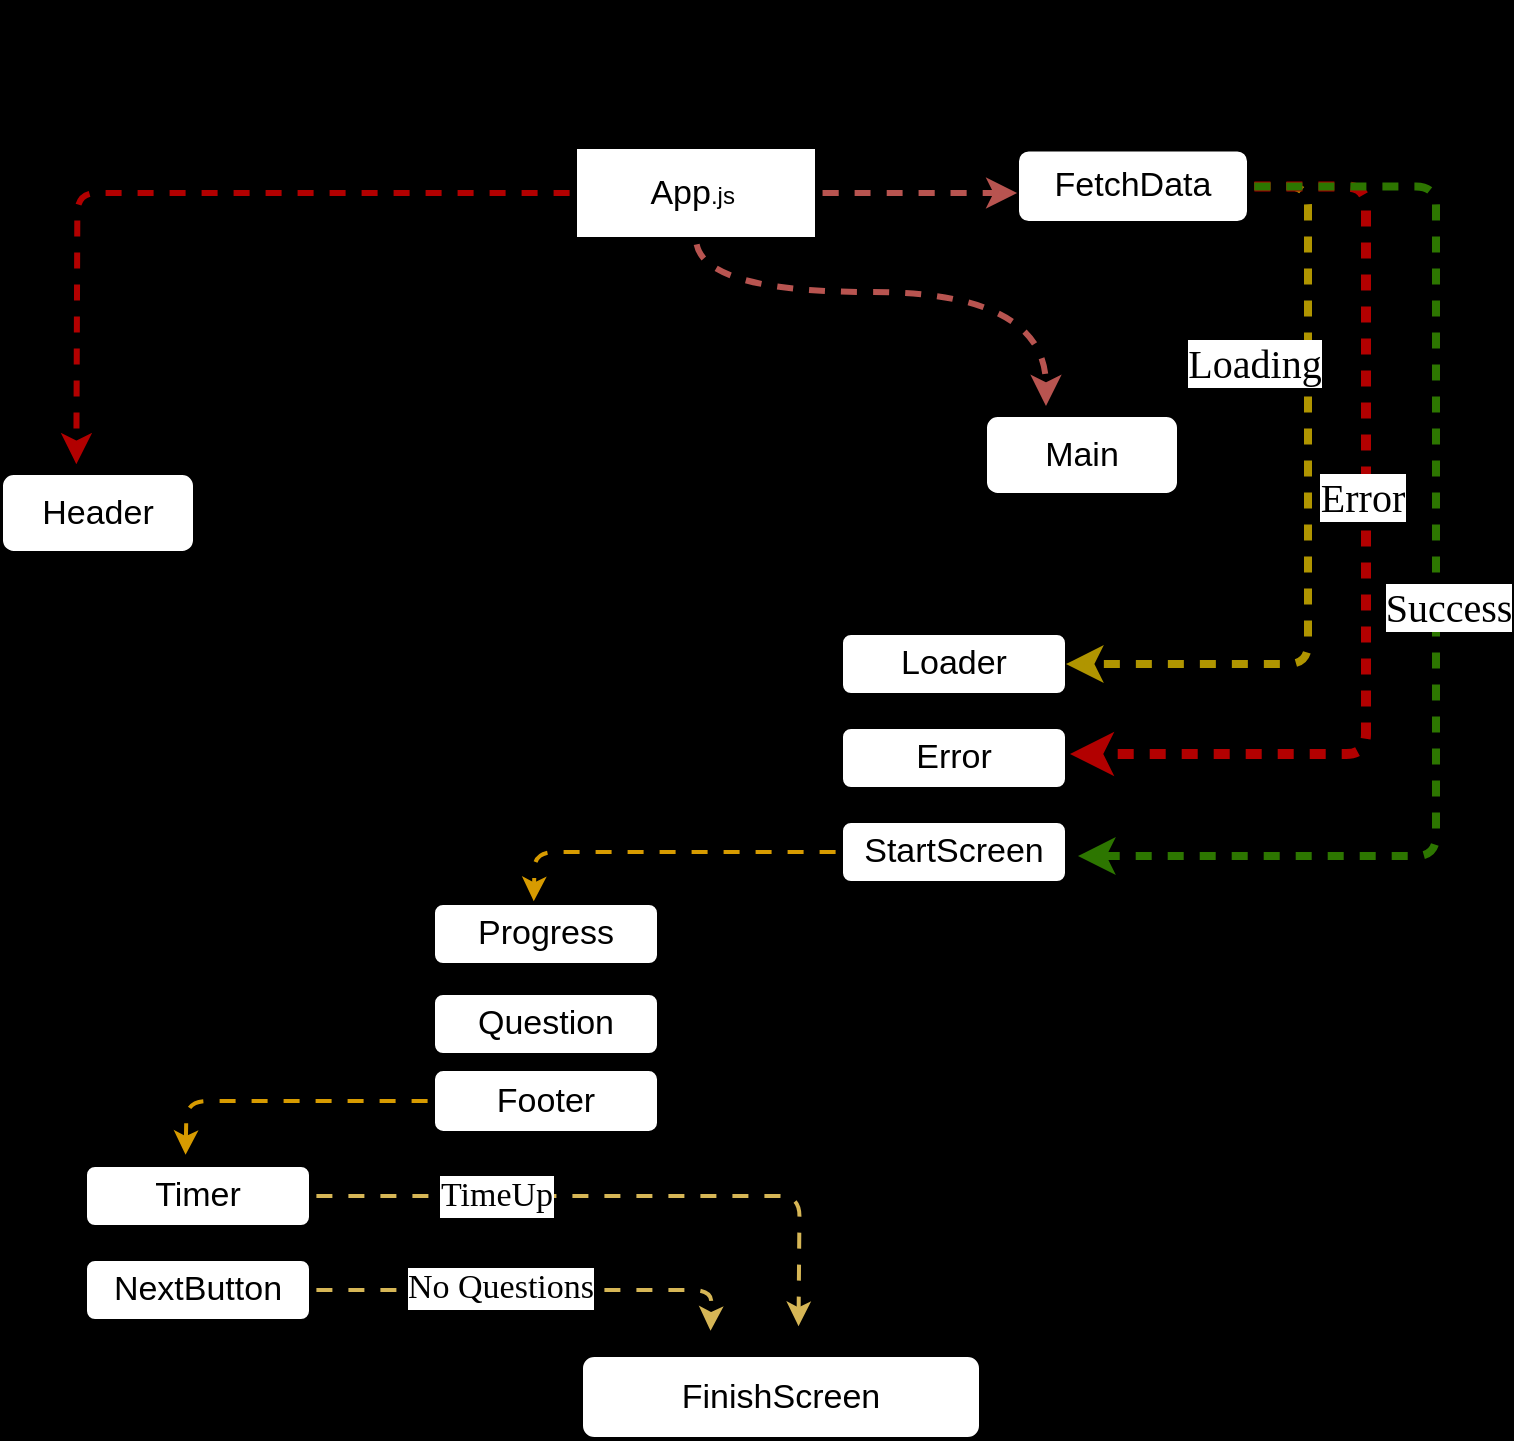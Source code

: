 <mxfile>
    <diagram id="tmudO_DjwZz5z5zYCMsp" name="Page-1">
        <mxGraphModel dx="1357" dy="782" grid="0" gridSize="10" guides="0" tooltips="1" connect="0" arrows="1" fold="1" page="1" pageScale="1" pageWidth="827" pageHeight="1169" background="#000000" math="0" shadow="0">
            <root>
                <object label="" Default="" id="0">
                    <mxCell/>
                </object>
                <mxCell id="1" parent="0"/>
                <mxCell id="2" value="&lt;u&gt;File Structure&lt;/u&gt;" style="text;html=1;fontSize=24;fontStyle=1;verticalAlign=middle;align=center;" vertex="1" parent="1">
                    <mxGeometry x="321" y="32" width="172" height="40" as="geometry"/>
                </mxCell>
                <mxCell id="39" style="edgeStyle=orthogonalEdgeStyle;html=1;strokeColor=#B20000;fontSize=17;strokeWidth=3;flowAnimation=1;fillColor=#e51400;" edge="1" parent="1" source="3">
                    <mxGeometry relative="1" as="geometry">
                        <mxPoint x="94.164" y="264.062" as="targetPoint"/>
                    </mxGeometry>
                </mxCell>
                <mxCell id="46" style="edgeStyle=orthogonalEdgeStyle;html=1;strokeColor=#b85450;fontSize=17;curved=1;flowAnimation=1;fillColor=#f8cecc;strokeWidth=3;" edge="1" parent="1" source="3">
                    <mxGeometry relative="1" as="geometry">
                        <mxPoint x="579" y="235" as="targetPoint"/>
                        <Array as="points">
                            <mxPoint x="404" y="178"/>
                            <mxPoint x="579" y="178"/>
                        </Array>
                    </mxGeometry>
                </mxCell>
                <mxCell id="47" style="edgeStyle=orthogonalEdgeStyle;curved=1;html=1;strokeColor=#b85450;fontSize=17;fillColor=#f8cecc;flowAnimation=1;strokeWidth=3;" edge="1" parent="1" source="3">
                    <mxGeometry relative="1" as="geometry">
                        <mxPoint x="564.535" y="128.5" as="targetPoint"/>
                    </mxGeometry>
                </mxCell>
                <mxCell id="3" value="&lt;font style=&quot;font-size: 17px;&quot;&gt;App&lt;/font&gt;.js&amp;nbsp;" style="rounded=0;whiteSpace=wrap;html=1;" vertex="1" parent="1">
                    <mxGeometry x="344" y="106" width="120" height="45" as="geometry"/>
                </mxCell>
                <mxCell id="15" value="Header" style="rounded=1;whiteSpace=wrap;html=1;fontSize=17;" vertex="1" parent="1">
                    <mxGeometry x="57" y="269" width="96" height="39" as="geometry"/>
                </mxCell>
                <mxCell id="16" value="Main" style="rounded=1;whiteSpace=wrap;html=1;fontSize=17;" vertex="1" parent="1">
                    <mxGeometry x="549" y="240" width="96" height="39" as="geometry"/>
                </mxCell>
                <mxCell id="18" value="Loader" style="rounded=1;whiteSpace=wrap;html=1;fontSize=17;" vertex="1" parent="1">
                    <mxGeometry x="477" y="349" width="112" height="30" as="geometry"/>
                </mxCell>
                <mxCell id="20" value="Error" style="rounded=1;whiteSpace=wrap;html=1;fontSize=17;" vertex="1" parent="1">
                    <mxGeometry x="477" y="396" width="112" height="30" as="geometry"/>
                </mxCell>
                <mxCell id="33" style="edgeStyle=orthogonalEdgeStyle;html=1;strokeColor=#d79b00;fontSize=17;flowAnimation=1;ignoreEdge=1;fillColor=#ffe6cc;strokeWidth=2;" edge="1" parent="1" source="21">
                    <mxGeometry relative="1" as="geometry">
                        <mxPoint x="322.868" y="482.581" as="targetPoint"/>
                    </mxGeometry>
                </mxCell>
                <mxCell id="21" value="StartScreen" style="rounded=1;whiteSpace=wrap;html=1;fontSize=17;" vertex="1" parent="1">
                    <mxGeometry x="477" y="443" width="112" height="30" as="geometry"/>
                </mxCell>
                <mxCell id="22" value="Progress" style="rounded=1;whiteSpace=wrap;html=1;fontSize=17;" vertex="1" parent="1">
                    <mxGeometry x="273" y="484" width="112" height="30" as="geometry"/>
                </mxCell>
                <mxCell id="24" value="Question" style="rounded=1;whiteSpace=wrap;html=1;fontSize=17;" vertex="1" parent="1">
                    <mxGeometry x="273" y="529" width="112" height="30" as="geometry"/>
                </mxCell>
                <mxCell id="32" style="edgeStyle=orthogonalEdgeStyle;html=1;strokeColor=#d79b00;fontSize=17;flowAnimation=1;strokeWidth=2;fillColor=#ffe6cc;" edge="1" parent="1" source="25">
                    <mxGeometry relative="1" as="geometry">
                        <mxPoint x="148.794" y="609.433" as="targetPoint"/>
                    </mxGeometry>
                </mxCell>
                <mxCell id="25" value="Footer" style="rounded=1;whiteSpace=wrap;html=1;fontSize=17;" vertex="1" parent="1">
                    <mxGeometry x="273" y="567" width="112" height="31" as="geometry"/>
                </mxCell>
                <mxCell id="56" style="edgeStyle=orthogonalEdgeStyle;html=1;strokeColor=#d6b656;fontSize=17;flowAnimation=1;fillColor=#fff2cc;strokeWidth=2;" edge="1" parent="1" source="26">
                    <mxGeometry relative="1" as="geometry">
                        <mxPoint x="455.261" y="695.069" as="targetPoint"/>
                    </mxGeometry>
                </mxCell>
                <mxCell id="60" value="TimeUp" style="edgeLabel;html=1;align=center;verticalAlign=middle;resizable=0;points=[];fontSize=17;fontFamily=Verdana;" vertex="1" connectable="0" parent="56">
                    <mxGeometry x="0.018" y="4" relative="1" as="geometry">
                        <mxPoint x="-65" y="4" as="offset"/>
                    </mxGeometry>
                </mxCell>
                <mxCell id="26" value="Timer" style="rounded=1;whiteSpace=wrap;html=1;fontSize=17;" vertex="1" parent="1">
                    <mxGeometry x="99" y="615" width="112" height="30" as="geometry"/>
                </mxCell>
                <mxCell id="57" style="edgeStyle=orthogonalEdgeStyle;html=1;strokeColor=#d6b656;fontSize=17;flowAnimation=1;fillColor=#fff2cc;strokeWidth=2;" edge="1" parent="1" source="27">
                    <mxGeometry relative="1" as="geometry">
                        <mxPoint x="411.279" y="697.384" as="targetPoint"/>
                    </mxGeometry>
                </mxCell>
                <mxCell id="61" value="No Questions" style="edgeLabel;html=1;align=center;verticalAlign=middle;resizable=0;points=[];fontSize=17;fontFamily=Verdana;" vertex="1" connectable="0" parent="57">
                    <mxGeometry x="0.049" y="4" relative="1" as="geometry">
                        <mxPoint x="-21" y="3" as="offset"/>
                    </mxGeometry>
                </mxCell>
                <mxCell id="27" value="NextButton" style="rounded=1;whiteSpace=wrap;html=1;fontSize=17;" vertex="1" parent="1">
                    <mxGeometry x="99" y="662" width="112" height="30" as="geometry"/>
                </mxCell>
                <mxCell id="49" style="edgeStyle=entityRelationEdgeStyle;html=1;strokeColor=#B09500;fontSize=17;flowAnimation=1;fillColor=#e3c800;strokeWidth=4;" edge="1" parent="1" source="42" target="18">
                    <mxGeometry relative="1" as="geometry"/>
                </mxCell>
                <mxCell id="71" value="Loading" style="edgeLabel;html=1;align=center;verticalAlign=middle;resizable=0;points=[];fontSize=20;fontFamily=Verdana;" vertex="1" connectable="0" parent="49">
                    <mxGeometry x="-0.203" y="-5" relative="1" as="geometry">
                        <mxPoint x="-22" y="-38" as="offset"/>
                    </mxGeometry>
                </mxCell>
                <mxCell id="52" style="edgeStyle=orthogonalEdgeStyle;html=1;strokeColor=#B20000;fontSize=17;flowAnimation=1;fillColor=#e51400;strokeWidth=5;" edge="1" parent="1" source="42">
                    <mxGeometry relative="1" as="geometry">
                        <mxPoint x="591" y="409" as="targetPoint"/>
                        <Array as="points">
                            <mxPoint x="739" y="125"/>
                            <mxPoint x="739" y="409"/>
                        </Array>
                    </mxGeometry>
                </mxCell>
                <mxCell id="72" value="Error" style="edgeLabel;html=1;align=center;verticalAlign=middle;resizable=0;points=[];fontSize=20;fontFamily=Verdana;" vertex="1" connectable="0" parent="52">
                    <mxGeometry x="-0.004" y="-4" relative="1" as="geometry">
                        <mxPoint x="2" y="-31" as="offset"/>
                    </mxGeometry>
                </mxCell>
                <mxCell id="53" style="edgeStyle=orthogonalEdgeStyle;html=1;strokeColor=#2D7600;fontSize=17;flowAnimation=1;fillColor=#60a917;strokeWidth=4;" edge="1" parent="1" source="42">
                    <mxGeometry relative="1" as="geometry">
                        <mxPoint x="595" y="460" as="targetPoint"/>
                        <Array as="points">
                            <mxPoint x="774" y="125"/>
                            <mxPoint x="774" y="460"/>
                        </Array>
                    </mxGeometry>
                </mxCell>
                <mxCell id="73" value="Success" style="edgeLabel;html=1;align=center;verticalAlign=middle;resizable=0;points=[];fontSize=20;fontFamily=Verdana;" vertex="1" connectable="0" parent="53">
                    <mxGeometry x="0.205" y="3" relative="1" as="geometry">
                        <mxPoint x="3" y="-62" as="offset"/>
                    </mxGeometry>
                </mxCell>
                <mxCell id="42" value="FetchData" style="rounded=1;whiteSpace=wrap;html=1;fontSize=17;" vertex="1" parent="1">
                    <mxGeometry x="565" y="107.25" width="115" height="35.75" as="geometry"/>
                </mxCell>
                <mxCell id="58" value="FinishScreen" style="rounded=1;whiteSpace=wrap;html=1;fontSize=17;" vertex="1" parent="1">
                    <mxGeometry x="347" y="710" width="199" height="41" as="geometry"/>
                </mxCell>
            </root>
        </mxGraphModel>
    </diagram>
</mxfile>